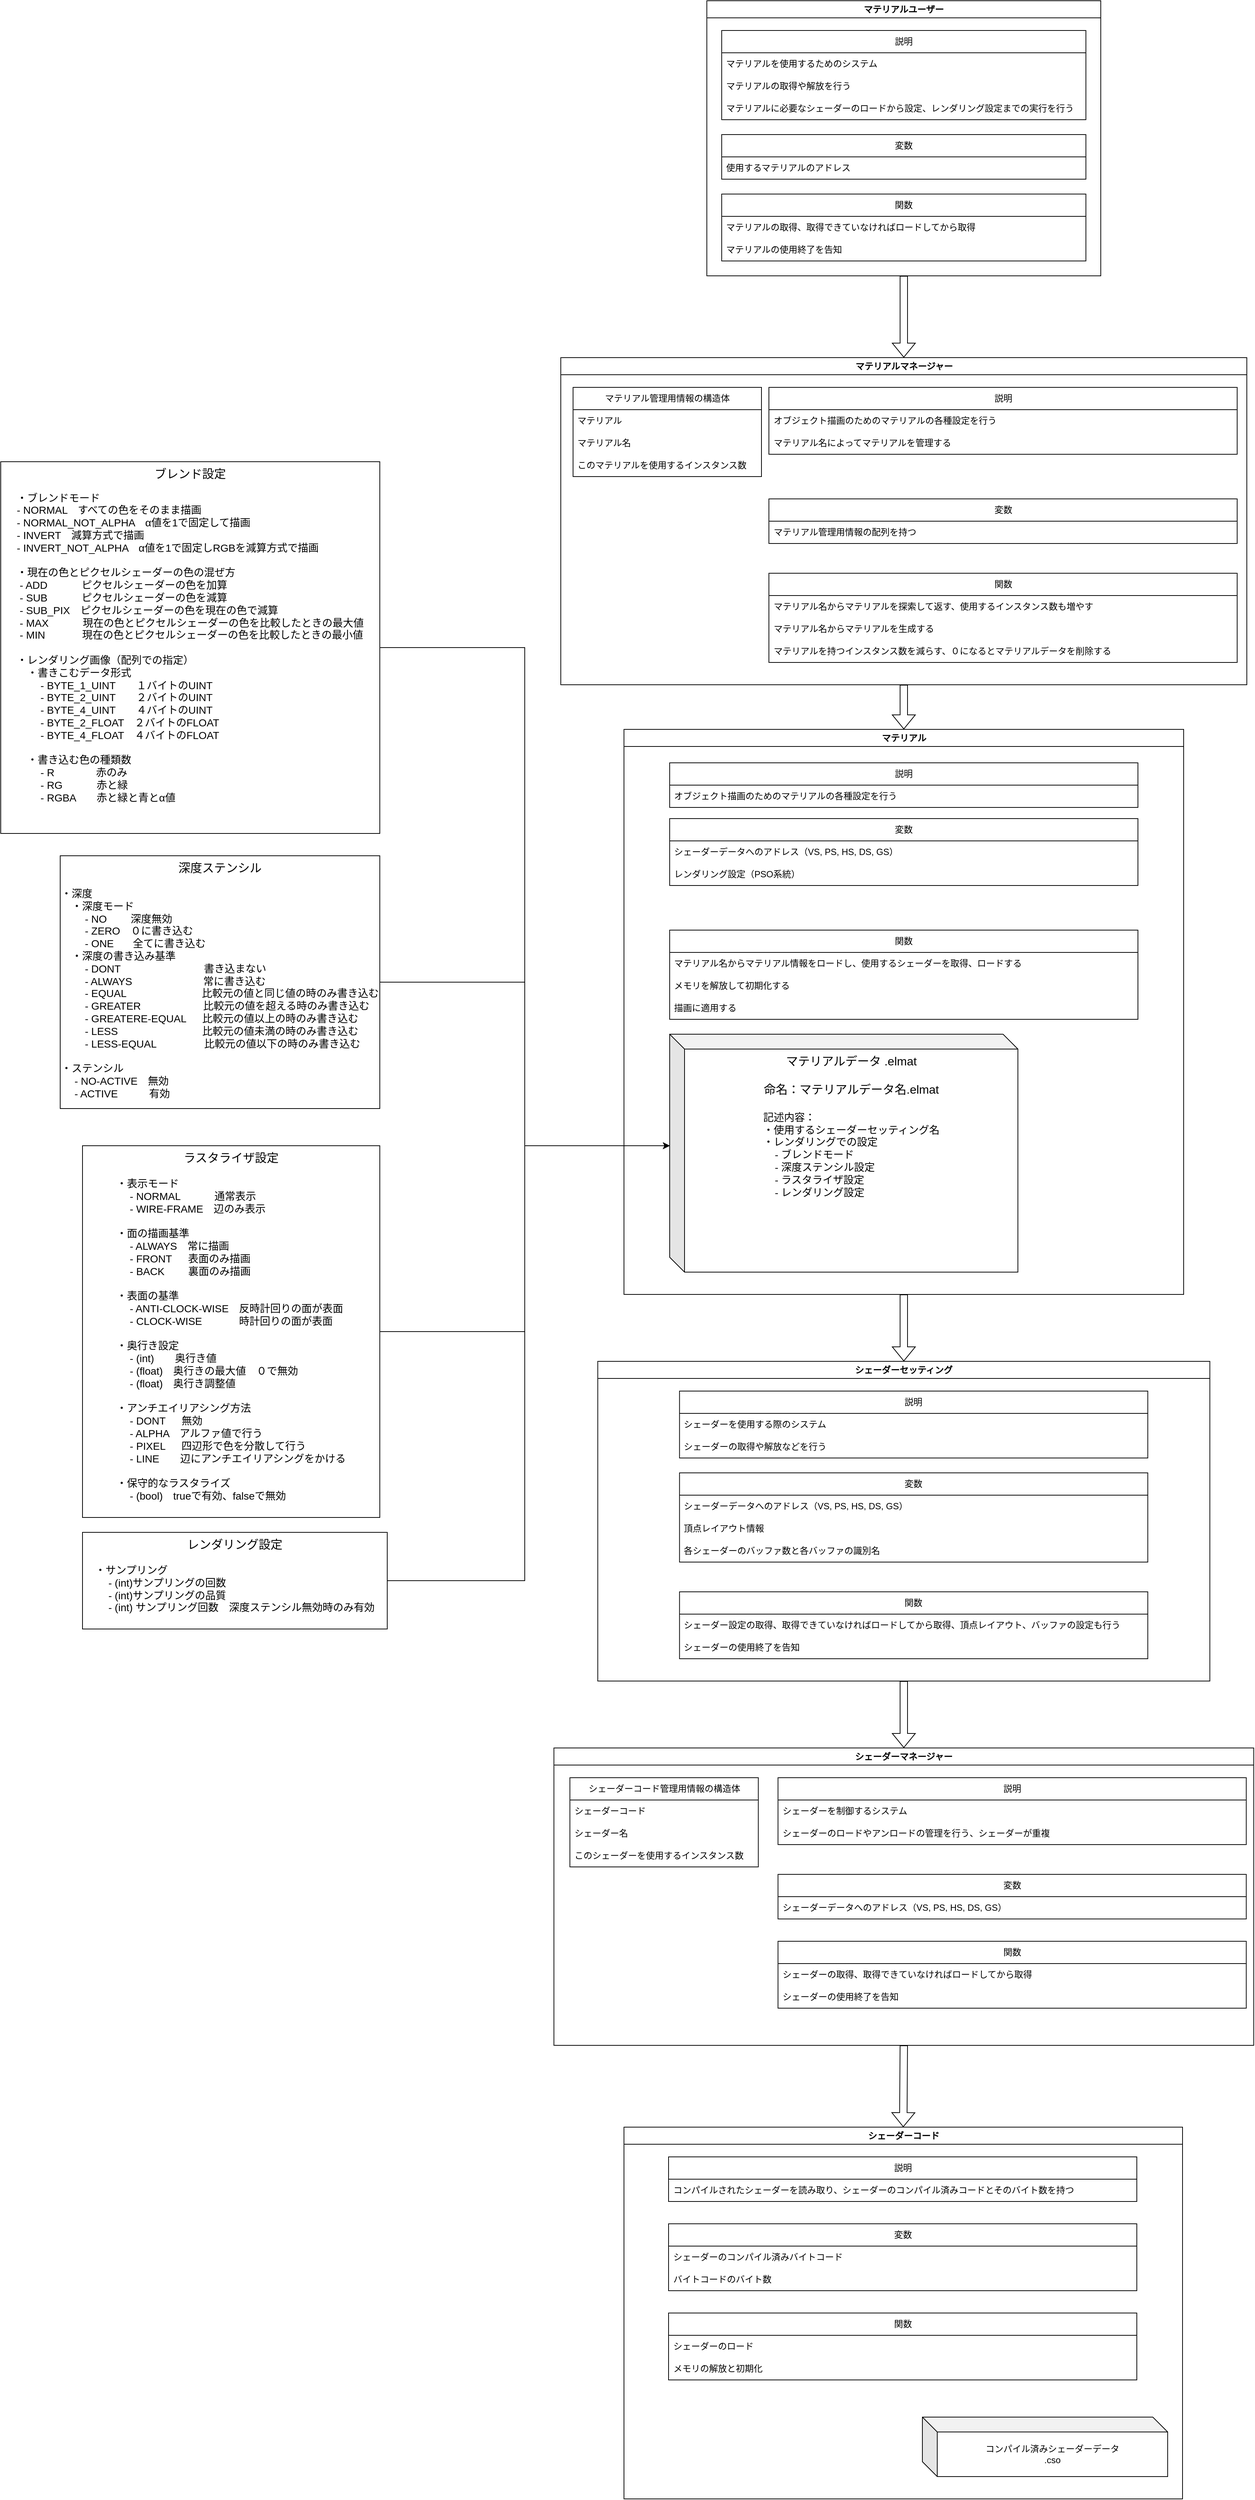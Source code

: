 <mxfile version="22.0.2" type="device">
  <diagram name="ページ1" id="F_xgiDYA5KZkH7zyrJZr">
    <mxGraphModel dx="3070" dy="1987" grid="1" gridSize="10" guides="1" tooltips="1" connect="1" arrows="1" fold="1" page="1" pageScale="1" pageWidth="827" pageHeight="1169" math="0" shadow="0">
      <root>
        <mxCell id="0" />
        <mxCell id="1" parent="0" />
        <mxCell id="cBP3mdUdwcwwjYfgzpu0-2" value="マテリアル" style="swimlane;whiteSpace=wrap;html=1;" parent="1" vertex="1">
          <mxGeometry x="-131.5" y="510" width="753" height="760" as="geometry" />
        </mxCell>
        <mxCell id="cBP3mdUdwcwwjYfgzpu0-6" value="変数" style="swimlane;fontStyle=0;childLayout=stackLayout;horizontal=1;startSize=30;horizontalStack=0;resizeParent=1;resizeParentMax=0;resizeLast=0;collapsible=1;marginBottom=0;whiteSpace=wrap;html=1;" parent="cBP3mdUdwcwwjYfgzpu0-2" vertex="1">
          <mxGeometry x="61.5" y="120" width="630" height="90" as="geometry" />
        </mxCell>
        <mxCell id="cBP3mdUdwcwwjYfgzpu0-7" value="シェーダーデータへのアドレス（VS, PS, HS, DS, GS）" style="text;strokeColor=none;fillColor=none;align=left;verticalAlign=middle;spacingLeft=4;spacingRight=4;overflow=hidden;points=[[0,0.5],[1,0.5]];portConstraint=eastwest;rotatable=0;whiteSpace=wrap;html=1;" parent="cBP3mdUdwcwwjYfgzpu0-6" vertex="1">
          <mxGeometry y="30" width="630" height="30" as="geometry" />
        </mxCell>
        <mxCell id="KlUS38jAtb-0dX45mFsp-3" value="レンダリング設定（PSO系統）" style="text;strokeColor=none;fillColor=none;align=left;verticalAlign=middle;spacingLeft=4;spacingRight=4;overflow=hidden;points=[[0,0.5],[1,0.5]];portConstraint=eastwest;rotatable=0;whiteSpace=wrap;html=1;" parent="cBP3mdUdwcwwjYfgzpu0-6" vertex="1">
          <mxGeometry y="60" width="630" height="30" as="geometry" />
        </mxCell>
        <mxCell id="cBP3mdUdwcwwjYfgzpu0-32" value="説明" style="swimlane;fontStyle=0;childLayout=stackLayout;horizontal=1;startSize=30;horizontalStack=0;resizeParent=1;resizeParentMax=0;resizeLast=0;collapsible=1;marginBottom=0;whiteSpace=wrap;html=1;" parent="cBP3mdUdwcwwjYfgzpu0-2" vertex="1">
          <mxGeometry x="61.5" y="45" width="630" height="60" as="geometry" />
        </mxCell>
        <mxCell id="cBP3mdUdwcwwjYfgzpu0-33" value="オブジェクト描画のためのマテリアルの各種設定を行う" style="text;strokeColor=none;fillColor=none;align=left;verticalAlign=middle;spacingLeft=4;spacingRight=4;overflow=hidden;points=[[0,0.5],[1,0.5]];portConstraint=eastwest;rotatable=0;whiteSpace=wrap;html=1;" parent="cBP3mdUdwcwwjYfgzpu0-32" vertex="1">
          <mxGeometry y="30" width="630" height="30" as="geometry" />
        </mxCell>
        <mxCell id="cBP3mdUdwcwwjYfgzpu0-56" value="関数" style="swimlane;fontStyle=0;childLayout=stackLayout;horizontal=1;startSize=30;horizontalStack=0;resizeParent=1;resizeParentMax=0;resizeLast=0;collapsible=1;marginBottom=0;whiteSpace=wrap;html=1;" parent="cBP3mdUdwcwwjYfgzpu0-2" vertex="1">
          <mxGeometry x="61.5" y="270" width="630" height="120" as="geometry" />
        </mxCell>
        <mxCell id="cBP3mdUdwcwwjYfgzpu0-57" value="マテリアル名からマテリアル情報をロードし、使用するシェーダーを取得、ロードする" style="text;strokeColor=none;fillColor=none;align=left;verticalAlign=middle;spacingLeft=4;spacingRight=4;overflow=hidden;points=[[0,0.5],[1,0.5]];portConstraint=eastwest;rotatable=0;whiteSpace=wrap;html=1;" parent="cBP3mdUdwcwwjYfgzpu0-56" vertex="1">
          <mxGeometry y="30" width="630" height="30" as="geometry" />
        </mxCell>
        <mxCell id="KlUS38jAtb-0dX45mFsp-1" value="メモリを解放して初期化する" style="text;strokeColor=none;fillColor=none;align=left;verticalAlign=middle;spacingLeft=4;spacingRight=4;overflow=hidden;points=[[0,0.5],[1,0.5]];portConstraint=eastwest;rotatable=0;whiteSpace=wrap;html=1;" parent="cBP3mdUdwcwwjYfgzpu0-56" vertex="1">
          <mxGeometry y="60" width="630" height="30" as="geometry" />
        </mxCell>
        <mxCell id="KlUS38jAtb-0dX45mFsp-2" value="描画に適用する" style="text;strokeColor=none;fillColor=none;align=left;verticalAlign=middle;spacingLeft=4;spacingRight=4;overflow=hidden;points=[[0,0.5],[1,0.5]];portConstraint=eastwest;rotatable=0;whiteSpace=wrap;html=1;" parent="cBP3mdUdwcwwjYfgzpu0-56" vertex="1">
          <mxGeometry y="90" width="630" height="30" as="geometry" />
        </mxCell>
        <mxCell id="PlpxIMU7e09dVc96idBv-2" value="&lt;font style=&quot;font-size: 16px;&quot;&gt;マテリアルデータ .elmat&lt;br&gt;&lt;br&gt;&lt;font style=&quot;font-size: 16px;&quot;&gt;命名：マテリアルデータ名.elmat&lt;/font&gt;&lt;/font&gt;&lt;br&gt;&lt;font style=&quot;font-size: 14px;&quot;&gt;&lt;br&gt;&lt;div style=&quot;text-align: left;&quot;&gt;&lt;span style=&quot;background-color: initial;&quot;&gt;記述内容：&lt;/span&gt;&lt;/div&gt;&lt;font style=&quot;font-size: 14px;&quot;&gt;&lt;div style=&quot;text-align: left;&quot;&gt;&lt;span style=&quot;background-color: initial;&quot;&gt;・使用するシェーダーセッティング名&lt;/span&gt;&lt;/div&gt;&lt;div style=&quot;text-align: left;&quot;&gt;&lt;span style=&quot;background-color: initial;&quot;&gt;・レンダリングでの設定&lt;/span&gt;&lt;/div&gt;&lt;div style=&quot;text-align: left;&quot;&gt;&lt;span style=&quot;background-color: initial;&quot;&gt;&amp;nbsp; &amp;nbsp; - ブレンドモード&lt;/span&gt;&lt;/div&gt;&lt;div style=&quot;text-align: left;&quot;&gt;&lt;span style=&quot;background-color: initial;&quot;&gt;&amp;nbsp; &amp;nbsp; - 深度ステンシル設定&lt;/span&gt;&lt;/div&gt;&lt;div style=&quot;text-align: left;&quot;&gt;&lt;span style=&quot;background-color: initial;&quot;&gt;&amp;nbsp; &amp;nbsp; - ラスタライザ設定&lt;/span&gt;&lt;/div&gt;&lt;div style=&quot;text-align: left;&quot;&gt;&amp;nbsp; &amp;nbsp; - レンダリング設定&lt;/div&gt;&lt;/font&gt;&lt;/font&gt;" style="shape=cube;whiteSpace=wrap;html=1;boundedLbl=1;backgroundOutline=1;darkOpacity=0.05;darkOpacity2=0.1;horizontal=1;verticalAlign=top;fontSize=16;" parent="cBP3mdUdwcwwjYfgzpu0-2" vertex="1">
          <mxGeometry x="61.5" y="410" width="468.5" height="320" as="geometry" />
        </mxCell>
        <mxCell id="cBP3mdUdwcwwjYfgzpu0-15" value="マテリアルユーザー" style="swimlane;whiteSpace=wrap;html=1;" parent="1" vertex="1">
          <mxGeometry x="-20" y="-470" width="530" height="370" as="geometry" />
        </mxCell>
        <mxCell id="cBP3mdUdwcwwjYfgzpu0-16" value="変数" style="swimlane;fontStyle=0;childLayout=stackLayout;horizontal=1;startSize=30;horizontalStack=0;resizeParent=1;resizeParentMax=0;resizeLast=0;collapsible=1;marginBottom=0;whiteSpace=wrap;html=1;" parent="cBP3mdUdwcwwjYfgzpu0-15" vertex="1">
          <mxGeometry x="20" y="180" width="490" height="60" as="geometry" />
        </mxCell>
        <mxCell id="cBP3mdUdwcwwjYfgzpu0-18" value="使用するマテリアルのアドレス" style="text;strokeColor=none;fillColor=none;align=left;verticalAlign=middle;spacingLeft=4;spacingRight=4;overflow=hidden;points=[[0,0.5],[1,0.5]];portConstraint=eastwest;rotatable=0;whiteSpace=wrap;html=1;" parent="cBP3mdUdwcwwjYfgzpu0-16" vertex="1">
          <mxGeometry y="30" width="490" height="30" as="geometry" />
        </mxCell>
        <mxCell id="cBP3mdUdwcwwjYfgzpu0-20" value="関数" style="swimlane;fontStyle=0;childLayout=stackLayout;horizontal=1;startSize=30;horizontalStack=0;resizeParent=1;resizeParentMax=0;resizeLast=0;collapsible=1;marginBottom=0;whiteSpace=wrap;html=1;" parent="cBP3mdUdwcwwjYfgzpu0-15" vertex="1">
          <mxGeometry x="20" y="260" width="490" height="90" as="geometry" />
        </mxCell>
        <mxCell id="cBP3mdUdwcwwjYfgzpu0-21" value="マテリアルの取得、取得できていなければロードしてから取得" style="text;strokeColor=none;fillColor=none;align=left;verticalAlign=middle;spacingLeft=4;spacingRight=4;overflow=hidden;points=[[0,0.5],[1,0.5]];portConstraint=eastwest;rotatable=0;whiteSpace=wrap;html=1;" parent="cBP3mdUdwcwwjYfgzpu0-20" vertex="1">
          <mxGeometry y="30" width="490" height="30" as="geometry" />
        </mxCell>
        <mxCell id="cBP3mdUdwcwwjYfgzpu0-25" value="マテリアルの使用終了を告知" style="text;strokeColor=none;fillColor=none;align=left;verticalAlign=middle;spacingLeft=4;spacingRight=4;overflow=hidden;points=[[0,0.5],[1,0.5]];portConstraint=eastwest;rotatable=0;whiteSpace=wrap;html=1;" parent="cBP3mdUdwcwwjYfgzpu0-20" vertex="1">
          <mxGeometry y="60" width="490" height="30" as="geometry" />
        </mxCell>
        <mxCell id="cBP3mdUdwcwwjYfgzpu0-22" value="説明" style="swimlane;fontStyle=0;childLayout=stackLayout;horizontal=1;startSize=30;horizontalStack=0;resizeParent=1;resizeParentMax=0;resizeLast=0;collapsible=1;marginBottom=0;whiteSpace=wrap;html=1;" parent="cBP3mdUdwcwwjYfgzpu0-15" vertex="1">
          <mxGeometry x="20" y="40" width="490" height="120" as="geometry" />
        </mxCell>
        <mxCell id="CW2jHhSHeJLpoLNfHYgt-12" value="マテリアルを使用するためのシステム" style="text;strokeColor=none;fillColor=none;align=left;verticalAlign=middle;spacingLeft=4;spacingRight=4;overflow=hidden;points=[[0,0.5],[1,0.5]];portConstraint=eastwest;rotatable=0;whiteSpace=wrap;html=1;" parent="cBP3mdUdwcwwjYfgzpu0-22" vertex="1">
          <mxGeometry y="30" width="490" height="30" as="geometry" />
        </mxCell>
        <mxCell id="cBP3mdUdwcwwjYfgzpu0-23" value="マテリアルの取得や解放を行う" style="text;strokeColor=none;fillColor=none;align=left;verticalAlign=middle;spacingLeft=4;spacingRight=4;overflow=hidden;points=[[0,0.5],[1,0.5]];portConstraint=eastwest;rotatable=0;whiteSpace=wrap;html=1;" parent="cBP3mdUdwcwwjYfgzpu0-22" vertex="1">
          <mxGeometry y="60" width="490" height="30" as="geometry" />
        </mxCell>
        <mxCell id="cBP3mdUdwcwwjYfgzpu0-24" value="マテリアルに必要なシェーダーのロードから設定、レンダリング設定までの実行を行う" style="text;strokeColor=none;fillColor=none;align=left;verticalAlign=middle;spacingLeft=4;spacingRight=4;overflow=hidden;points=[[0,0.5],[1,0.5]];portConstraint=eastwest;rotatable=0;whiteSpace=wrap;html=1;" parent="cBP3mdUdwcwwjYfgzpu0-22" vertex="1">
          <mxGeometry y="90" width="490" height="30" as="geometry" />
        </mxCell>
        <mxCell id="cBP3mdUdwcwwjYfgzpu0-36" value="マテリアルマネージャー" style="swimlane;whiteSpace=wrap;html=1;" parent="1" vertex="1">
          <mxGeometry x="-216.5" y="10" width="923" height="440" as="geometry" />
        </mxCell>
        <mxCell id="cBP3mdUdwcwwjYfgzpu0-37" value="変数" style="swimlane;fontStyle=0;childLayout=stackLayout;horizontal=1;startSize=30;horizontalStack=0;resizeParent=1;resizeParentMax=0;resizeLast=0;collapsible=1;marginBottom=0;whiteSpace=wrap;html=1;" parent="cBP3mdUdwcwwjYfgzpu0-36" vertex="1">
          <mxGeometry x="280" y="190" width="630" height="60" as="geometry" />
        </mxCell>
        <mxCell id="CW2jHhSHeJLpoLNfHYgt-48" value="マテリアル管理用情報の配列を持つ" style="text;strokeColor=none;fillColor=none;align=left;verticalAlign=middle;spacingLeft=4;spacingRight=4;overflow=hidden;points=[[0,0.5],[1,0.5]];portConstraint=eastwest;rotatable=0;whiteSpace=wrap;html=1;" parent="cBP3mdUdwcwwjYfgzpu0-37" vertex="1">
          <mxGeometry y="30" width="630" height="30" as="geometry" />
        </mxCell>
        <mxCell id="cBP3mdUdwcwwjYfgzpu0-41" value="説明" style="swimlane;fontStyle=0;childLayout=stackLayout;horizontal=1;startSize=30;horizontalStack=0;resizeParent=1;resizeParentMax=0;resizeLast=0;collapsible=1;marginBottom=0;whiteSpace=wrap;html=1;" parent="cBP3mdUdwcwwjYfgzpu0-36" vertex="1">
          <mxGeometry x="280" y="40" width="630" height="90" as="geometry" />
        </mxCell>
        <mxCell id="cBP3mdUdwcwwjYfgzpu0-42" value="オブジェクト描画のためのマテリアルの各種設定を行う" style="text;strokeColor=none;fillColor=none;align=left;verticalAlign=middle;spacingLeft=4;spacingRight=4;overflow=hidden;points=[[0,0.5],[1,0.5]];portConstraint=eastwest;rotatable=0;whiteSpace=wrap;html=1;" parent="cBP3mdUdwcwwjYfgzpu0-41" vertex="1">
          <mxGeometry y="30" width="630" height="30" as="geometry" />
        </mxCell>
        <mxCell id="cBP3mdUdwcwwjYfgzpu0-43" value="マテリアル名によってマテリアルを管理する" style="text;strokeColor=none;fillColor=none;align=left;verticalAlign=middle;spacingLeft=4;spacingRight=4;overflow=hidden;points=[[0,0.5],[1,0.5]];portConstraint=eastwest;rotatable=0;whiteSpace=wrap;html=1;" parent="cBP3mdUdwcwwjYfgzpu0-41" vertex="1">
          <mxGeometry y="60" width="630" height="30" as="geometry" />
        </mxCell>
        <mxCell id="cBP3mdUdwcwwjYfgzpu0-47" value="マテリアル管理用情報の構造体" style="swimlane;fontStyle=0;childLayout=stackLayout;horizontal=1;startSize=30;horizontalStack=0;resizeParent=1;resizeParentMax=0;resizeLast=0;collapsible=1;marginBottom=0;whiteSpace=wrap;html=1;" parent="cBP3mdUdwcwwjYfgzpu0-36" vertex="1">
          <mxGeometry x="16.5" y="40" width="253.5" height="120" as="geometry" />
        </mxCell>
        <mxCell id="cBP3mdUdwcwwjYfgzpu0-48" value="マテリアル" style="text;strokeColor=none;fillColor=none;align=left;verticalAlign=middle;spacingLeft=4;spacingRight=4;overflow=hidden;points=[[0,0.5],[1,0.5]];portConstraint=eastwest;rotatable=0;whiteSpace=wrap;html=1;" parent="cBP3mdUdwcwwjYfgzpu0-47" vertex="1">
          <mxGeometry y="30" width="253.5" height="30" as="geometry" />
        </mxCell>
        <mxCell id="cBP3mdUdwcwwjYfgzpu0-49" value="マテリアル名" style="text;strokeColor=none;fillColor=none;align=left;verticalAlign=middle;spacingLeft=4;spacingRight=4;overflow=hidden;points=[[0,0.5],[1,0.5]];portConstraint=eastwest;rotatable=0;whiteSpace=wrap;html=1;" parent="cBP3mdUdwcwwjYfgzpu0-47" vertex="1">
          <mxGeometry y="60" width="253.5" height="30" as="geometry" />
        </mxCell>
        <mxCell id="cBP3mdUdwcwwjYfgzpu0-50" value="このマテリアルを使用するインスタンス数" style="text;strokeColor=none;fillColor=none;align=left;verticalAlign=middle;spacingLeft=4;spacingRight=4;overflow=hidden;points=[[0,0.5],[1,0.5]];portConstraint=eastwest;rotatable=0;whiteSpace=wrap;html=1;" parent="cBP3mdUdwcwwjYfgzpu0-47" vertex="1">
          <mxGeometry y="90" width="253.5" height="30" as="geometry" />
        </mxCell>
        <mxCell id="cBP3mdUdwcwwjYfgzpu0-52" value="関数" style="swimlane;fontStyle=0;childLayout=stackLayout;horizontal=1;startSize=30;horizontalStack=0;resizeParent=1;resizeParentMax=0;resizeLast=0;collapsible=1;marginBottom=0;whiteSpace=wrap;html=1;" parent="cBP3mdUdwcwwjYfgzpu0-36" vertex="1">
          <mxGeometry x="280" y="290" width="630" height="120" as="geometry" />
        </mxCell>
        <mxCell id="cBP3mdUdwcwwjYfgzpu0-53" value="マテリアル名からマテリアルを探索して返す、使用するインスタンス数も増やす" style="text;strokeColor=none;fillColor=none;align=left;verticalAlign=middle;spacingLeft=4;spacingRight=4;overflow=hidden;points=[[0,0.5],[1,0.5]];portConstraint=eastwest;rotatable=0;whiteSpace=wrap;html=1;" parent="cBP3mdUdwcwwjYfgzpu0-52" vertex="1">
          <mxGeometry y="30" width="630" height="30" as="geometry" />
        </mxCell>
        <mxCell id="cBP3mdUdwcwwjYfgzpu0-54" value="マテリアル名からマテリアルを生成する" style="text;strokeColor=none;fillColor=none;align=left;verticalAlign=middle;spacingLeft=4;spacingRight=4;overflow=hidden;points=[[0,0.5],[1,0.5]];portConstraint=eastwest;rotatable=0;whiteSpace=wrap;html=1;" parent="cBP3mdUdwcwwjYfgzpu0-52" vertex="1">
          <mxGeometry y="60" width="630" height="30" as="geometry" />
        </mxCell>
        <mxCell id="cBP3mdUdwcwwjYfgzpu0-55" value="マテリアルを持つインスタンス数を減らす、０になるとマテリアルデータを削除する" style="text;strokeColor=none;fillColor=none;align=left;verticalAlign=middle;spacingLeft=4;spacingRight=4;overflow=hidden;points=[[0,0.5],[1,0.5]];portConstraint=eastwest;rotatable=0;whiteSpace=wrap;html=1;" parent="cBP3mdUdwcwwjYfgzpu0-52" vertex="1">
          <mxGeometry y="90" width="630" height="30" as="geometry" />
        </mxCell>
        <mxCell id="cBP3mdUdwcwwjYfgzpu0-44" value="" style="shape=flexArrow;endArrow=classic;html=1;rounded=0;entryX=0.5;entryY=0;entryDx=0;entryDy=0;exitX=0.5;exitY=1;exitDx=0;exitDy=0;" parent="1" source="cBP3mdUdwcwwjYfgzpu0-15" target="cBP3mdUdwcwwjYfgzpu0-36" edge="1">
          <mxGeometry width="50" height="50" relative="1" as="geometry">
            <mxPoint x="280" y="-70" as="sourcePoint" />
            <mxPoint x="300" y="-190" as="targetPoint" />
          </mxGeometry>
        </mxCell>
        <mxCell id="cBP3mdUdwcwwjYfgzpu0-60" value="" style="shape=flexArrow;endArrow=classic;html=1;rounded=0;entryX=0.5;entryY=0;entryDx=0;entryDy=0;exitX=0.5;exitY=1;exitDx=0;exitDy=0;" parent="1" source="cBP3mdUdwcwwjYfgzpu0-36" target="cBP3mdUdwcwwjYfgzpu0-2" edge="1">
          <mxGeometry width="50" height="50" relative="1" as="geometry">
            <mxPoint x="210" y="520" as="sourcePoint" />
            <mxPoint x="260" y="470" as="targetPoint" />
          </mxGeometry>
        </mxCell>
        <mxCell id="CW2jHhSHeJLpoLNfHYgt-1" value="シェーダーセッティング" style="swimlane;whiteSpace=wrap;html=1;" parent="1" vertex="1">
          <mxGeometry x="-166.75" y="1360" width="823.5" height="430" as="geometry" />
        </mxCell>
        <mxCell id="CW2jHhSHeJLpoLNfHYgt-4" value="説明" style="swimlane;fontStyle=0;childLayout=stackLayout;horizontal=1;startSize=30;horizontalStack=0;resizeParent=1;resizeParentMax=0;resizeLast=0;collapsible=1;marginBottom=0;whiteSpace=wrap;html=1;" parent="CW2jHhSHeJLpoLNfHYgt-1" vertex="1">
          <mxGeometry x="110" y="40" width="630" height="90" as="geometry" />
        </mxCell>
        <mxCell id="CW2jHhSHeJLpoLNfHYgt-5" value="シェーダーを使用する際のシステム" style="text;strokeColor=none;fillColor=none;align=left;verticalAlign=middle;spacingLeft=4;spacingRight=4;overflow=hidden;points=[[0,0.5],[1,0.5]];portConstraint=eastwest;rotatable=0;whiteSpace=wrap;html=1;" parent="CW2jHhSHeJLpoLNfHYgt-4" vertex="1">
          <mxGeometry y="30" width="630" height="30" as="geometry" />
        </mxCell>
        <mxCell id="CW2jHhSHeJLpoLNfHYgt-13" value="シェーダーの取得や解放などを行う" style="text;strokeColor=none;fillColor=none;align=left;verticalAlign=middle;spacingLeft=4;spacingRight=4;overflow=hidden;points=[[0,0.5],[1,0.5]];portConstraint=eastwest;rotatable=0;whiteSpace=wrap;html=1;" parent="CW2jHhSHeJLpoLNfHYgt-4" vertex="1">
          <mxGeometry y="60" width="630" height="30" as="geometry" />
        </mxCell>
        <mxCell id="CW2jHhSHeJLpoLNfHYgt-6" value="変数" style="swimlane;fontStyle=0;childLayout=stackLayout;horizontal=1;startSize=30;horizontalStack=0;resizeParent=1;resizeParentMax=0;resizeLast=0;collapsible=1;marginBottom=0;whiteSpace=wrap;html=1;" parent="CW2jHhSHeJLpoLNfHYgt-1" vertex="1">
          <mxGeometry x="110" y="150" width="630" height="120" as="geometry" />
        </mxCell>
        <mxCell id="CW2jHhSHeJLpoLNfHYgt-7" value="シェーダーデータへのアドレス（VS, PS, HS, DS, GS）" style="text;strokeColor=none;fillColor=none;align=left;verticalAlign=middle;spacingLeft=4;spacingRight=4;overflow=hidden;points=[[0,0.5],[1,0.5]];portConstraint=eastwest;rotatable=0;whiteSpace=wrap;html=1;" parent="CW2jHhSHeJLpoLNfHYgt-6" vertex="1">
          <mxGeometry y="30" width="630" height="30" as="geometry" />
        </mxCell>
        <mxCell id="49_hBE2Bth7ehbOxcYe2-2" value="頂点レイアウト情報" style="text;strokeColor=none;fillColor=none;align=left;verticalAlign=middle;spacingLeft=4;spacingRight=4;overflow=hidden;points=[[0,0.5],[1,0.5]];portConstraint=eastwest;rotatable=0;whiteSpace=wrap;html=1;" parent="CW2jHhSHeJLpoLNfHYgt-6" vertex="1">
          <mxGeometry y="60" width="630" height="30" as="geometry" />
        </mxCell>
        <mxCell id="49_hBE2Bth7ehbOxcYe2-3" value="各シェーダーのバッファ数と各バッファの識別名" style="text;strokeColor=none;fillColor=none;align=left;verticalAlign=middle;spacingLeft=4;spacingRight=4;overflow=hidden;points=[[0,0.5],[1,0.5]];portConstraint=eastwest;rotatable=0;whiteSpace=wrap;html=1;" parent="CW2jHhSHeJLpoLNfHYgt-6" vertex="1">
          <mxGeometry y="90" width="630" height="30" as="geometry" />
        </mxCell>
        <mxCell id="CW2jHhSHeJLpoLNfHYgt-14" value="関数" style="swimlane;fontStyle=0;childLayout=stackLayout;horizontal=1;startSize=30;horizontalStack=0;resizeParent=1;resizeParentMax=0;resizeLast=0;collapsible=1;marginBottom=0;whiteSpace=wrap;html=1;" parent="CW2jHhSHeJLpoLNfHYgt-1" vertex="1">
          <mxGeometry x="110" y="310" width="630" height="90" as="geometry" />
        </mxCell>
        <mxCell id="CW2jHhSHeJLpoLNfHYgt-15" value="シェーダー設定の取得、取得できていなければロードしてから取得、頂点レイアウト、バッファの設定も行う" style="text;strokeColor=none;fillColor=none;align=left;verticalAlign=middle;spacingLeft=4;spacingRight=4;overflow=hidden;points=[[0,0.5],[1,0.5]];portConstraint=eastwest;rotatable=0;whiteSpace=wrap;html=1;" parent="CW2jHhSHeJLpoLNfHYgt-14" vertex="1">
          <mxGeometry y="30" width="630" height="30" as="geometry" />
        </mxCell>
        <mxCell id="CW2jHhSHeJLpoLNfHYgt-16" value="シェーダーの使用終了を告知" style="text;strokeColor=none;fillColor=none;align=left;verticalAlign=middle;spacingLeft=4;spacingRight=4;overflow=hidden;points=[[0,0.5],[1,0.5]];portConstraint=eastwest;rotatable=0;whiteSpace=wrap;html=1;" parent="CW2jHhSHeJLpoLNfHYgt-14" vertex="1">
          <mxGeometry y="60" width="630" height="30" as="geometry" />
        </mxCell>
        <mxCell id="CW2jHhSHeJLpoLNfHYgt-2" value="" style="shape=flexArrow;endArrow=classic;html=1;rounded=0;entryX=0.5;entryY=0;entryDx=0;entryDy=0;exitX=0.5;exitY=1;exitDx=0;exitDy=0;" parent="1" source="cBP3mdUdwcwwjYfgzpu0-2" target="CW2jHhSHeJLpoLNfHYgt-1" edge="1">
          <mxGeometry width="50" height="50" relative="1" as="geometry">
            <mxPoint x="170" y="1040" as="sourcePoint" />
            <mxPoint x="220" y="990" as="targetPoint" />
          </mxGeometry>
        </mxCell>
        <mxCell id="CW2jHhSHeJLpoLNfHYgt-17" value="シェーダーマネージャー" style="swimlane;whiteSpace=wrap;html=1;" parent="1" vertex="1">
          <mxGeometry x="-225.75" y="1880" width="941.5" height="400" as="geometry" />
        </mxCell>
        <mxCell id="CW2jHhSHeJLpoLNfHYgt-18" value="説明" style="swimlane;fontStyle=0;childLayout=stackLayout;horizontal=1;startSize=30;horizontalStack=0;resizeParent=1;resizeParentMax=0;resizeLast=0;collapsible=1;marginBottom=0;whiteSpace=wrap;html=1;" parent="CW2jHhSHeJLpoLNfHYgt-17" vertex="1">
          <mxGeometry x="301.5" y="40" width="630" height="90" as="geometry" />
        </mxCell>
        <mxCell id="CW2jHhSHeJLpoLNfHYgt-19" value="シェーダーを制御するシステム" style="text;strokeColor=none;fillColor=none;align=left;verticalAlign=middle;spacingLeft=4;spacingRight=4;overflow=hidden;points=[[0,0.5],[1,0.5]];portConstraint=eastwest;rotatable=0;whiteSpace=wrap;html=1;" parent="CW2jHhSHeJLpoLNfHYgt-18" vertex="1">
          <mxGeometry y="30" width="630" height="30" as="geometry" />
        </mxCell>
        <mxCell id="CW2jHhSHeJLpoLNfHYgt-20" value="シェーダーのロードやアンロードの管理を行う、シェーダーが重複" style="text;strokeColor=none;fillColor=none;align=left;verticalAlign=middle;spacingLeft=4;spacingRight=4;overflow=hidden;points=[[0,0.5],[1,0.5]];portConstraint=eastwest;rotatable=0;whiteSpace=wrap;html=1;" parent="CW2jHhSHeJLpoLNfHYgt-18" vertex="1">
          <mxGeometry y="60" width="630" height="30" as="geometry" />
        </mxCell>
        <mxCell id="CW2jHhSHeJLpoLNfHYgt-21" value="変数" style="swimlane;fontStyle=0;childLayout=stackLayout;horizontal=1;startSize=30;horizontalStack=0;resizeParent=1;resizeParentMax=0;resizeLast=0;collapsible=1;marginBottom=0;whiteSpace=wrap;html=1;" parent="CW2jHhSHeJLpoLNfHYgt-17" vertex="1">
          <mxGeometry x="301.5" y="170" width="630" height="60" as="geometry" />
        </mxCell>
        <mxCell id="CW2jHhSHeJLpoLNfHYgt-22" value="シェーダーデータへのアドレス（VS, PS, HS, DS, GS）" style="text;strokeColor=none;fillColor=none;align=left;verticalAlign=middle;spacingLeft=4;spacingRight=4;overflow=hidden;points=[[0,0.5],[1,0.5]];portConstraint=eastwest;rotatable=0;whiteSpace=wrap;html=1;" parent="CW2jHhSHeJLpoLNfHYgt-21" vertex="1">
          <mxGeometry y="30" width="630" height="30" as="geometry" />
        </mxCell>
        <mxCell id="CW2jHhSHeJLpoLNfHYgt-23" value="関数" style="swimlane;fontStyle=0;childLayout=stackLayout;horizontal=1;startSize=30;horizontalStack=0;resizeParent=1;resizeParentMax=0;resizeLast=0;collapsible=1;marginBottom=0;whiteSpace=wrap;html=1;" parent="CW2jHhSHeJLpoLNfHYgt-17" vertex="1">
          <mxGeometry x="301.5" y="260" width="630" height="90" as="geometry" />
        </mxCell>
        <mxCell id="CW2jHhSHeJLpoLNfHYgt-24" value="シェーダーの取得、取得できていなければロードしてから取得" style="text;strokeColor=none;fillColor=none;align=left;verticalAlign=middle;spacingLeft=4;spacingRight=4;overflow=hidden;points=[[0,0.5],[1,0.5]];portConstraint=eastwest;rotatable=0;whiteSpace=wrap;html=1;" parent="CW2jHhSHeJLpoLNfHYgt-23" vertex="1">
          <mxGeometry y="30" width="630" height="30" as="geometry" />
        </mxCell>
        <mxCell id="CW2jHhSHeJLpoLNfHYgt-25" value="シェーダーの使用終了を告知" style="text;strokeColor=none;fillColor=none;align=left;verticalAlign=middle;spacingLeft=4;spacingRight=4;overflow=hidden;points=[[0,0.5],[1,0.5]];portConstraint=eastwest;rotatable=0;whiteSpace=wrap;html=1;" parent="CW2jHhSHeJLpoLNfHYgt-23" vertex="1">
          <mxGeometry y="60" width="630" height="30" as="geometry" />
        </mxCell>
        <mxCell id="CW2jHhSHeJLpoLNfHYgt-54" value="シェーダーコード管理用情報の構造体" style="swimlane;fontStyle=0;childLayout=stackLayout;horizontal=1;startSize=30;horizontalStack=0;resizeParent=1;resizeParentMax=0;resizeLast=0;collapsible=1;marginBottom=0;whiteSpace=wrap;html=1;" parent="CW2jHhSHeJLpoLNfHYgt-17" vertex="1">
          <mxGeometry x="21.5" y="40" width="253.5" height="120" as="geometry" />
        </mxCell>
        <mxCell id="CW2jHhSHeJLpoLNfHYgt-55" value="シェーダーコード" style="text;strokeColor=none;fillColor=none;align=left;verticalAlign=middle;spacingLeft=4;spacingRight=4;overflow=hidden;points=[[0,0.5],[1,0.5]];portConstraint=eastwest;rotatable=0;whiteSpace=wrap;html=1;" parent="CW2jHhSHeJLpoLNfHYgt-54" vertex="1">
          <mxGeometry y="30" width="253.5" height="30" as="geometry" />
        </mxCell>
        <mxCell id="CW2jHhSHeJLpoLNfHYgt-56" value="シェーダー名" style="text;strokeColor=none;fillColor=none;align=left;verticalAlign=middle;spacingLeft=4;spacingRight=4;overflow=hidden;points=[[0,0.5],[1,0.5]];portConstraint=eastwest;rotatable=0;whiteSpace=wrap;html=1;" parent="CW2jHhSHeJLpoLNfHYgt-54" vertex="1">
          <mxGeometry y="60" width="253.5" height="30" as="geometry" />
        </mxCell>
        <mxCell id="CW2jHhSHeJLpoLNfHYgt-57" value="このシェーダーを使用するインスタンス数" style="text;strokeColor=none;fillColor=none;align=left;verticalAlign=middle;spacingLeft=4;spacingRight=4;overflow=hidden;points=[[0,0.5],[1,0.5]];portConstraint=eastwest;rotatable=0;whiteSpace=wrap;html=1;" parent="CW2jHhSHeJLpoLNfHYgt-54" vertex="1">
          <mxGeometry y="90" width="253.5" height="30" as="geometry" />
        </mxCell>
        <mxCell id="CW2jHhSHeJLpoLNfHYgt-26" value="" style="shape=flexArrow;endArrow=classic;html=1;rounded=0;entryX=0.5;entryY=0;entryDx=0;entryDy=0;exitX=0.5;exitY=1;exitDx=0;exitDy=0;" parent="1" source="CW2jHhSHeJLpoLNfHYgt-1" target="CW2jHhSHeJLpoLNfHYgt-17" edge="1">
          <mxGeometry width="50" height="50" relative="1" as="geometry">
            <mxPoint x="50" y="1650" as="sourcePoint" />
            <mxPoint x="100" y="1600" as="targetPoint" />
          </mxGeometry>
        </mxCell>
        <mxCell id="CW2jHhSHeJLpoLNfHYgt-27" value="" style="shape=flexArrow;endArrow=classic;html=1;rounded=0;exitX=0.5;exitY=1;exitDx=0;exitDy=0;entryX=0.5;entryY=0;entryDx=0;entryDy=0;" parent="1" source="CW2jHhSHeJLpoLNfHYgt-17" target="CW2jHhSHeJLpoLNfHYgt-37" edge="1">
          <mxGeometry width="50" height="50" relative="1" as="geometry">
            <mxPoint x="260" y="2240" as="sourcePoint" />
            <mxPoint x="244" y="2210" as="targetPoint" />
          </mxGeometry>
        </mxCell>
        <mxCell id="CW2jHhSHeJLpoLNfHYgt-37" value="シェーダーコード" style="swimlane;whiteSpace=wrap;html=1;" parent="1" vertex="1">
          <mxGeometry x="-131.5" y="2390" width="751.5" height="500" as="geometry" />
        </mxCell>
        <mxCell id="CW2jHhSHeJLpoLNfHYgt-38" value="説明" style="swimlane;fontStyle=0;childLayout=stackLayout;horizontal=1;startSize=30;horizontalStack=0;resizeParent=1;resizeParentMax=0;resizeLast=0;collapsible=1;marginBottom=0;whiteSpace=wrap;html=1;" parent="CW2jHhSHeJLpoLNfHYgt-37" vertex="1">
          <mxGeometry x="60" y="40" width="630" height="60" as="geometry" />
        </mxCell>
        <mxCell id="CW2jHhSHeJLpoLNfHYgt-39" value="コンパイルされたシェーダーを読み取り、シェーダーのコンパイル済みコードとそのバイト数を持つ" style="text;strokeColor=none;fillColor=none;align=left;verticalAlign=middle;spacingLeft=4;spacingRight=4;overflow=hidden;points=[[0,0.5],[1,0.5]];portConstraint=eastwest;rotatable=0;whiteSpace=wrap;html=1;" parent="CW2jHhSHeJLpoLNfHYgt-38" vertex="1">
          <mxGeometry y="30" width="630" height="30" as="geometry" />
        </mxCell>
        <mxCell id="CW2jHhSHeJLpoLNfHYgt-41" value="変数" style="swimlane;fontStyle=0;childLayout=stackLayout;horizontal=1;startSize=30;horizontalStack=0;resizeParent=1;resizeParentMax=0;resizeLast=0;collapsible=1;marginBottom=0;whiteSpace=wrap;html=1;" parent="CW2jHhSHeJLpoLNfHYgt-37" vertex="1">
          <mxGeometry x="60" y="130" width="630" height="90" as="geometry" />
        </mxCell>
        <mxCell id="CW2jHhSHeJLpoLNfHYgt-42" value="シェーダーのコンパイル済みバイトコード" style="text;strokeColor=none;fillColor=none;align=left;verticalAlign=middle;spacingLeft=4;spacingRight=4;overflow=hidden;points=[[0,0.5],[1,0.5]];portConstraint=eastwest;rotatable=0;whiteSpace=wrap;html=1;" parent="CW2jHhSHeJLpoLNfHYgt-41" vertex="1">
          <mxGeometry y="30" width="630" height="30" as="geometry" />
        </mxCell>
        <mxCell id="49_hBE2Bth7ehbOxcYe2-4" value="バイトコードのバイト数" style="text;strokeColor=none;fillColor=none;align=left;verticalAlign=middle;spacingLeft=4;spacingRight=4;overflow=hidden;points=[[0,0.5],[1,0.5]];portConstraint=eastwest;rotatable=0;whiteSpace=wrap;html=1;" parent="CW2jHhSHeJLpoLNfHYgt-41" vertex="1">
          <mxGeometry y="60" width="630" height="30" as="geometry" />
        </mxCell>
        <mxCell id="CW2jHhSHeJLpoLNfHYgt-43" value="関数" style="swimlane;fontStyle=0;childLayout=stackLayout;horizontal=1;startSize=30;horizontalStack=0;resizeParent=1;resizeParentMax=0;resizeLast=0;collapsible=1;marginBottom=0;whiteSpace=wrap;html=1;" parent="CW2jHhSHeJLpoLNfHYgt-37" vertex="1">
          <mxGeometry x="60" y="250" width="630" height="90" as="geometry" />
        </mxCell>
        <mxCell id="CW2jHhSHeJLpoLNfHYgt-44" value="シェーダーのロード" style="text;strokeColor=none;fillColor=none;align=left;verticalAlign=middle;spacingLeft=4;spacingRight=4;overflow=hidden;points=[[0,0.5],[1,0.5]];portConstraint=eastwest;rotatable=0;whiteSpace=wrap;html=1;" parent="CW2jHhSHeJLpoLNfHYgt-43" vertex="1">
          <mxGeometry y="30" width="630" height="30" as="geometry" />
        </mxCell>
        <mxCell id="CW2jHhSHeJLpoLNfHYgt-45" value="メモリの解放と初期化" style="text;strokeColor=none;fillColor=none;align=left;verticalAlign=middle;spacingLeft=4;spacingRight=4;overflow=hidden;points=[[0,0.5],[1,0.5]];portConstraint=eastwest;rotatable=0;whiteSpace=wrap;html=1;" parent="CW2jHhSHeJLpoLNfHYgt-43" vertex="1">
          <mxGeometry y="60" width="630" height="30" as="geometry" />
        </mxCell>
        <mxCell id="PlpxIMU7e09dVc96idBv-1" value="コンパイル済みシェーダーデータ&lt;br&gt;.cso" style="shape=cube;whiteSpace=wrap;html=1;boundedLbl=1;backgroundOutline=1;darkOpacity=0.05;darkOpacity2=0.1;" parent="CW2jHhSHeJLpoLNfHYgt-37" vertex="1">
          <mxGeometry x="401.5" y="390" width="330" height="80" as="geometry" />
        </mxCell>
        <mxCell id="LWcWM2jxmmKPuL7SSTCb-2" style="edgeStyle=orthogonalEdgeStyle;rounded=0;orthogonalLoop=1;jettySize=auto;html=1;exitX=1;exitY=0.5;exitDx=0;exitDy=0;entryX=0;entryY=0;entryDx=0;entryDy=150;entryPerimeter=0;" parent="1" source="LWcWM2jxmmKPuL7SSTCb-3" target="PlpxIMU7e09dVc96idBv-2" edge="1">
          <mxGeometry relative="1" as="geometry">
            <mxPoint x="-690" y="1070" as="sourcePoint" />
          </mxGeometry>
        </mxCell>
        <mxCell id="LWcWM2jxmmKPuL7SSTCb-3" value="&lt;font style=&quot;font-size: 16px;&quot;&gt;ブレンド設定&lt;br&gt;&lt;/font&gt;&lt;br&gt;&lt;div style=&quot;text-align: left;&quot;&gt;&lt;span style=&quot;font-size: 14px;&quot;&gt;・ブレンドモード&lt;/span&gt;&lt;/div&gt;&lt;div style=&quot;text-align: left; font-size: 14px;&quot;&gt;&lt;span style=&quot;background-color: initial;&quot;&gt;- NORMAL　すべての色をそのまま描画&lt;/span&gt;&lt;/div&gt;&lt;div style=&quot;text-align: left; font-size: 14px;&quot;&gt;&lt;span style=&quot;background-color: initial;&quot;&gt;- NORMAL_NOT_ALPHA　α値を1で固定して描画&lt;/span&gt;&lt;/div&gt;&lt;div style=&quot;text-align: left; font-size: 14px;&quot;&gt;&lt;span style=&quot;background-color: initial;&quot;&gt;- INVERT　減算方式で描画&lt;/span&gt;&lt;/div&gt;&lt;div style=&quot;text-align: left; font-size: 14px;&quot;&gt;&lt;span style=&quot;background-color: initial;&quot;&gt;- INVERT_NOT_ALPHA　α値を1で固定しRGBを減算方式で描画&lt;/span&gt;&lt;/div&gt;&lt;div style=&quot;text-align: left; font-size: 14px;&quot;&gt;&lt;br&gt;&lt;/div&gt;&lt;div style=&quot;text-align: left; font-size: 14px;&quot;&gt;・現在の色とピクセルシェーダーの色の混ぜ方&lt;/div&gt;&lt;div style=&quot;text-align: left; font-size: 14px;&quot;&gt;&amp;nbsp;- ADD　　　 ピクセルシェーダーの色を加算&lt;/div&gt;&lt;div style=&quot;text-align: left; font-size: 14px;&quot;&gt;&amp;nbsp;- SUB　　　 ピクセルシェーダーの色を減算&lt;/div&gt;&lt;div style=&quot;text-align: left; font-size: 14px;&quot;&gt;&amp;nbsp;- SUB_PIX　ピクセルシェーダーの色を現在の色で減算&lt;/div&gt;&lt;div style=&quot;text-align: left; font-size: 14px;&quot;&gt;&amp;nbsp;- MAX　　　 現在の色とピクセルシェーダーの色を比較したときの最大値&lt;/div&gt;&lt;div style=&quot;text-align: left; font-size: 14px;&quot;&gt;&amp;nbsp;- MIN　　　&amp;nbsp; 現在の色とピクセルシェーダーの色を比較したときの最小値&lt;/div&gt;&lt;div style=&quot;text-align: left; font-size: 14px;&quot;&gt;&lt;br&gt;&lt;/div&gt;&lt;div style=&quot;text-align: left; font-size: 14px;&quot;&gt;&lt;div&gt;・レンダリング画像（配列での指定）&lt;/div&gt;&lt;div&gt;　・書きこむデータ形式&lt;/div&gt;&lt;div&gt;　　&amp;nbsp;- BYTE_1_UINT　　１バイトのUINT&lt;/div&gt;&lt;div&gt;　　 - BYTE_2_UINT　　２バイトのUINT&lt;/div&gt;&lt;div&gt;　　 - BYTE_4_UINT　　４バイトのUINT&lt;/div&gt;&lt;div&gt;&lt;div&gt;　　 - BYTE_2_FLOAT　２バイトのFLOAT&lt;/div&gt;&lt;div&gt;　　 - BYTE_4_FLOAT　４バイトのFLOAT&lt;/div&gt;&lt;div&gt;&lt;br&gt;&lt;/div&gt;&lt;div&gt;　・書き込む色の種類数&lt;/div&gt;&lt;div&gt;　　 - R　　　　赤のみ&lt;/div&gt;&lt;div&gt;　　 - RG　　　 赤と緑&lt;/div&gt;&lt;div&gt;　　 - RGBA　　赤と緑と青とα値&lt;/div&gt;&lt;/div&gt;&lt;/div&gt;" style="whiteSpace=wrap;html=1;verticalAlign=top;" parent="1" vertex="1">
          <mxGeometry x="-970" y="150" width="510" height="500" as="geometry" />
        </mxCell>
        <mxCell id="XOzDOcMBiU5cMgn1BzWF-2" value="&lt;font style=&quot;&quot;&gt;&lt;span style=&quot;font-size: 16px;&quot;&gt;深度ステンシル&lt;/span&gt;&lt;br&gt;&lt;div style=&quot;text-align: left;&quot;&gt;&lt;span style=&quot;font-size: 14px;&quot;&gt;&lt;br&gt;&lt;/span&gt;&lt;/div&gt;&lt;div style=&quot;text-align: left;&quot;&gt;&lt;span style=&quot;font-size: 14px;&quot;&gt;・深度&lt;/span&gt;&lt;/div&gt;&lt;div style=&quot;text-align: left;&quot;&gt;&lt;span style=&quot;background-color: initial; font-size: 14px;&quot;&gt;　・深度モード&lt;/span&gt;&lt;/div&gt;&lt;div style=&quot;text-align: left;&quot;&gt;&lt;span style=&quot;background-color: initial; font-size: 14px;&quot;&gt;　　 - NO　　 深度無効&lt;/span&gt;&lt;/div&gt;&lt;div style=&quot;text-align: left;&quot;&gt;&lt;span style=&quot;font-size: 14px;&quot;&gt;　　 - ZERO　０に書き込む&lt;/span&gt;&lt;/div&gt;&lt;div style=&quot;text-align: left;&quot;&gt;&lt;span style=&quot;font-size: 14px;&quot;&gt;　　 - ONE　&amp;nbsp; &amp;nbsp;全てに書き込む&lt;/span&gt;&lt;/div&gt;&lt;div style=&quot;text-align: left;&quot;&gt;&lt;span style=&quot;font-size: 14px;&quot;&gt;　・深度の書き込み基準&lt;/span&gt;&lt;/div&gt;&lt;div style=&quot;text-align: left;&quot;&gt;&lt;span style=&quot;font-size: 14px;&quot;&gt;　　 - DONT　　　　　　　　書き込まない&lt;/span&gt;&lt;/div&gt;&lt;div style=&quot;text-align: left;&quot;&gt;&lt;span style=&quot;font-size: 14px;&quot;&gt;　　 - ALWAYS　　　　　　&amp;nbsp; &amp;nbsp;常に書き込む&lt;/span&gt;&lt;/div&gt;&lt;div style=&quot;text-align: left;&quot;&gt;&lt;span style=&quot;font-size: 14px;&quot;&gt;　　 - EQUAL　　　　　　　 比較元の値と同じ値の時のみ書き込む&lt;/span&gt;&lt;/div&gt;&lt;div style=&quot;text-align: left;&quot;&gt;&lt;span style=&quot;font-size: 14px;&quot;&gt;　　 - GREATER　　　　　　比較元の値を超える時のみ書き込む&lt;/span&gt;&lt;/div&gt;&lt;div style=&quot;text-align: left;&quot;&gt;&lt;span style=&quot;font-size: 14px;&quot;&gt;　　 - GREATERE-EQUAL　&amp;nbsp; 比較元の値以上の時のみ書き込む&lt;/span&gt;&lt;/div&gt;&lt;div style=&quot;text-align: left;&quot;&gt;&lt;span style=&quot;font-size: 14px;&quot;&gt;　　 - LESS　 　　　　　　&amp;nbsp; &amp;nbsp;比較元の値未満の時のみ書き込む&lt;/span&gt;&lt;/div&gt;&lt;div style=&quot;text-align: left;&quot;&gt;&lt;span style=&quot;font-size: 14px;&quot;&gt;　　 - LESS-EQUAL　&amp;nbsp; &amp;nbsp; &amp;nbsp; &amp;nbsp; &amp;nbsp; &amp;nbsp; &amp;nbsp;比較元の値以下の時のみ書き込む&lt;/span&gt;&lt;/div&gt;&lt;div style=&quot;text-align: left;&quot;&gt;&lt;span style=&quot;font-size: 14px;&quot;&gt;&lt;br&gt;&lt;/span&gt;&lt;/div&gt;&lt;/font&gt;&lt;div style=&quot;text-align: left; font-size: 14px;&quot;&gt;・ステンシル&lt;/div&gt;&lt;div style=&quot;text-align: left; font-size: 14px;&quot;&gt;&lt;span style=&quot;background-color: initial;&quot;&gt;　 - NO-ACTIVE　無効&lt;/span&gt;&lt;/div&gt;&lt;div style=&quot;text-align: left; font-size: 14px;&quot;&gt;　 - ACTIVE　　　有効&lt;/div&gt;" style="whiteSpace=wrap;html=1;verticalAlign=top;" parent="1" vertex="1">
          <mxGeometry x="-890" y="680" width="430" height="340" as="geometry" />
        </mxCell>
        <mxCell id="XOzDOcMBiU5cMgn1BzWF-3" style="edgeStyle=orthogonalEdgeStyle;rounded=0;orthogonalLoop=1;jettySize=auto;html=1;exitX=1;exitY=0.5;exitDx=0;exitDy=0;entryX=0;entryY=0;entryDx=0;entryDy=150;entryPerimeter=0;" parent="1" source="XOzDOcMBiU5cMgn1BzWF-2" target="PlpxIMU7e09dVc96idBv-2" edge="1">
          <mxGeometry relative="1" as="geometry" />
        </mxCell>
        <mxCell id="ViZLGe82nvR9oaqWgO3k-3" value="&lt;font style=&quot;font-size: 14px;&quot;&gt;&lt;span style=&quot;font-size: 16px;&quot;&gt;ラスタライザ設定&lt;/span&gt;&lt;br&gt;&lt;div style=&quot;text-align: left;&quot;&gt;&lt;span style=&quot;font-size: 14px;&quot;&gt;&lt;br&gt;&lt;/span&gt;&lt;/div&gt;&lt;div style=&quot;text-align: left;&quot;&gt;&lt;span style=&quot;font-size: 14px;&quot;&gt;・表示モード&lt;/span&gt;&lt;/div&gt;&lt;div style=&quot;text-align: left;&quot;&gt;&lt;span style=&quot;font-size: 14px;&quot;&gt;　 - NORMAL 　　　通常表示&lt;/span&gt;&lt;/div&gt;&lt;div style=&quot;text-align: left;&quot;&gt;&lt;span style=&quot;font-size: 14px;&quot;&gt;　 - WIRE-FRAME　辺のみ表示&lt;/span&gt;&lt;/div&gt;&lt;div style=&quot;text-align: left;&quot;&gt;&lt;span style=&quot;font-size: 14px;&quot;&gt;&lt;br&gt;&lt;/span&gt;&lt;/div&gt;&lt;div style=&quot;text-align: left;&quot;&gt;&lt;span style=&quot;font-size: 14px;&quot;&gt;・面の描画基準&lt;/span&gt;&lt;/div&gt;&lt;div style=&quot;text-align: left;&quot;&gt;&lt;span style=&quot;font-size: 14px;&quot;&gt;　 - ALWAYS　常に描画&lt;/span&gt;&lt;/div&gt;&lt;div style=&quot;text-align: left;&quot;&gt;&lt;span style=&quot;font-size: 14px;&quot;&gt;　 - FRONT　&amp;nbsp; 表面のみ描画&lt;/span&gt;&lt;/div&gt;&lt;div style=&quot;text-align: left;&quot;&gt;&lt;span style=&quot;font-size: 14px;&quot;&gt;　 - BACK　　 裏面のみ描画&lt;/span&gt;&lt;/div&gt;&lt;div style=&quot;text-align: left;&quot;&gt;&lt;span style=&quot;font-size: 14px;&quot;&gt;&lt;br&gt;&lt;/span&gt;&lt;/div&gt;&lt;div style=&quot;text-align: left;&quot;&gt;&lt;span style=&quot;&quot;&gt;・表面の基準&lt;/span&gt;&lt;/div&gt;&lt;div style=&quot;text-align: left;&quot;&gt;　 - ANTI-CLOCK-WISE　&lt;span style=&quot;background-color: initial;&quot;&gt;反時計回りの面が表面&lt;/span&gt;&lt;/div&gt;&lt;div style=&quot;text-align: left;&quot;&gt;&lt;span style=&quot;&quot;&gt;　 - CLOCK-WISE　　　&amp;nbsp; 時計回りの面が表面&lt;/span&gt;&lt;/div&gt;&lt;div style=&quot;text-align: left;&quot;&gt;&lt;span style=&quot;&quot;&gt;&lt;br&gt;&lt;/span&gt;&lt;/div&gt;&lt;div style=&quot;text-align: left;&quot;&gt;&lt;span style=&quot;&quot;&gt;・奥行き設定&lt;/span&gt;&lt;/div&gt;&lt;div style=&quot;text-align: left;&quot;&gt;&lt;span style=&quot;&quot;&gt;　 - (int)　　奥行き値&lt;/span&gt;&lt;/div&gt;&lt;div style=&quot;text-align: left;&quot;&gt;&lt;span style=&quot;&quot;&gt;　 - (float)　奥行きの最大値　０で無効&lt;/span&gt;&lt;/div&gt;&lt;div style=&quot;text-align: left;&quot;&gt;&lt;span style=&quot;&quot;&gt;　 - (float)　奥行き調整値&lt;/span&gt;&lt;/div&gt;&lt;div style=&quot;text-align: left;&quot;&gt;&lt;span style=&quot;&quot;&gt;&lt;br&gt;&lt;/span&gt;&lt;/div&gt;&lt;div style=&quot;text-align: left;&quot;&gt;&lt;span style=&quot;&quot;&gt;・アンチエイリアシング方法&lt;/span&gt;&lt;/div&gt;&lt;div style=&quot;text-align: left;&quot;&gt;&lt;span style=&quot;&quot;&gt;　 - DONT　&amp;nbsp; 無効&lt;/span&gt;&lt;/div&gt;&lt;div style=&quot;text-align: left;&quot;&gt;&lt;span style=&quot;&quot;&gt;　 - ALPHA　アルファ値で行う&lt;/span&gt;&lt;/div&gt;&lt;div style=&quot;text-align: left;&quot;&gt;&lt;span style=&quot;&quot;&gt;　 - PIXEL　&amp;nbsp; 四辺形で色を分散して行う&lt;/span&gt;&lt;/div&gt;&lt;div style=&quot;text-align: left;&quot;&gt;&lt;span style=&quot;&quot;&gt;　 - LINE　　辺にアンチエイリアシングをかける&lt;/span&gt;&lt;/div&gt;&lt;div style=&quot;text-align: left;&quot;&gt;&lt;span style=&quot;&quot;&gt;&lt;br&gt;&lt;/span&gt;&lt;/div&gt;&lt;div style=&quot;text-align: left;&quot;&gt;&lt;div&gt;・保守的なラスタライズ&lt;/div&gt;&lt;div&gt;　 - (bool)　trueで有効、falseで無効&lt;/div&gt;&lt;/div&gt;&lt;/font&gt;" style="whiteSpace=wrap;html=1;verticalAlign=top;" parent="1" vertex="1">
          <mxGeometry x="-860" y="1070" width="400" height="500" as="geometry" />
        </mxCell>
        <mxCell id="ViZLGe82nvR9oaqWgO3k-4" style="edgeStyle=orthogonalEdgeStyle;rounded=0;orthogonalLoop=1;jettySize=auto;html=1;exitX=1;exitY=0.5;exitDx=0;exitDy=0;entryX=0;entryY=0;entryDx=0;entryDy=150;entryPerimeter=0;" parent="1" source="ViZLGe82nvR9oaqWgO3k-3" target="PlpxIMU7e09dVc96idBv-2" edge="1">
          <mxGeometry relative="1" as="geometry" />
        </mxCell>
        <mxCell id="eVrz93EMOoMcIUT7Dr-b-1" value="&lt;font style=&quot;font-size: 14px;&quot;&gt;&lt;span style=&quot;font-size: 16px;&quot;&gt;レンダリング設定&lt;/span&gt;&lt;br&gt;&lt;div style=&quot;text-align: left;&quot;&gt;&lt;br&gt;&lt;/div&gt;&lt;div style=&quot;text-align: left;&quot;&gt;&lt;div&gt;・サンプリング&lt;/div&gt;&lt;div&gt;　 - (int)サンプリングの回数&lt;/div&gt;&lt;div&gt;　 - (int)サンプリングの品質&lt;/div&gt;&lt;div&gt;　 - (int) サンプリング回数　深度ステンシル無効時のみ有効&lt;/div&gt;&lt;/div&gt;&lt;/font&gt;" style="whiteSpace=wrap;html=1;verticalAlign=top;" parent="1" vertex="1">
          <mxGeometry x="-860" y="1590" width="410" height="130" as="geometry" />
        </mxCell>
        <mxCell id="eVrz93EMOoMcIUT7Dr-b-2" style="edgeStyle=orthogonalEdgeStyle;rounded=0;orthogonalLoop=1;jettySize=auto;html=1;entryX=0;entryY=0;entryDx=0;entryDy=150;entryPerimeter=0;exitX=1;exitY=0.5;exitDx=0;exitDy=0;" parent="1" source="eVrz93EMOoMcIUT7Dr-b-1" target="PlpxIMU7e09dVc96idBv-2" edge="1">
          <mxGeometry relative="1" as="geometry">
            <Array as="points">
              <mxPoint x="-265" y="1070" />
            </Array>
            <mxPoint x="-400" y="1800" as="sourcePoint" />
          </mxGeometry>
        </mxCell>
      </root>
    </mxGraphModel>
  </diagram>
</mxfile>
